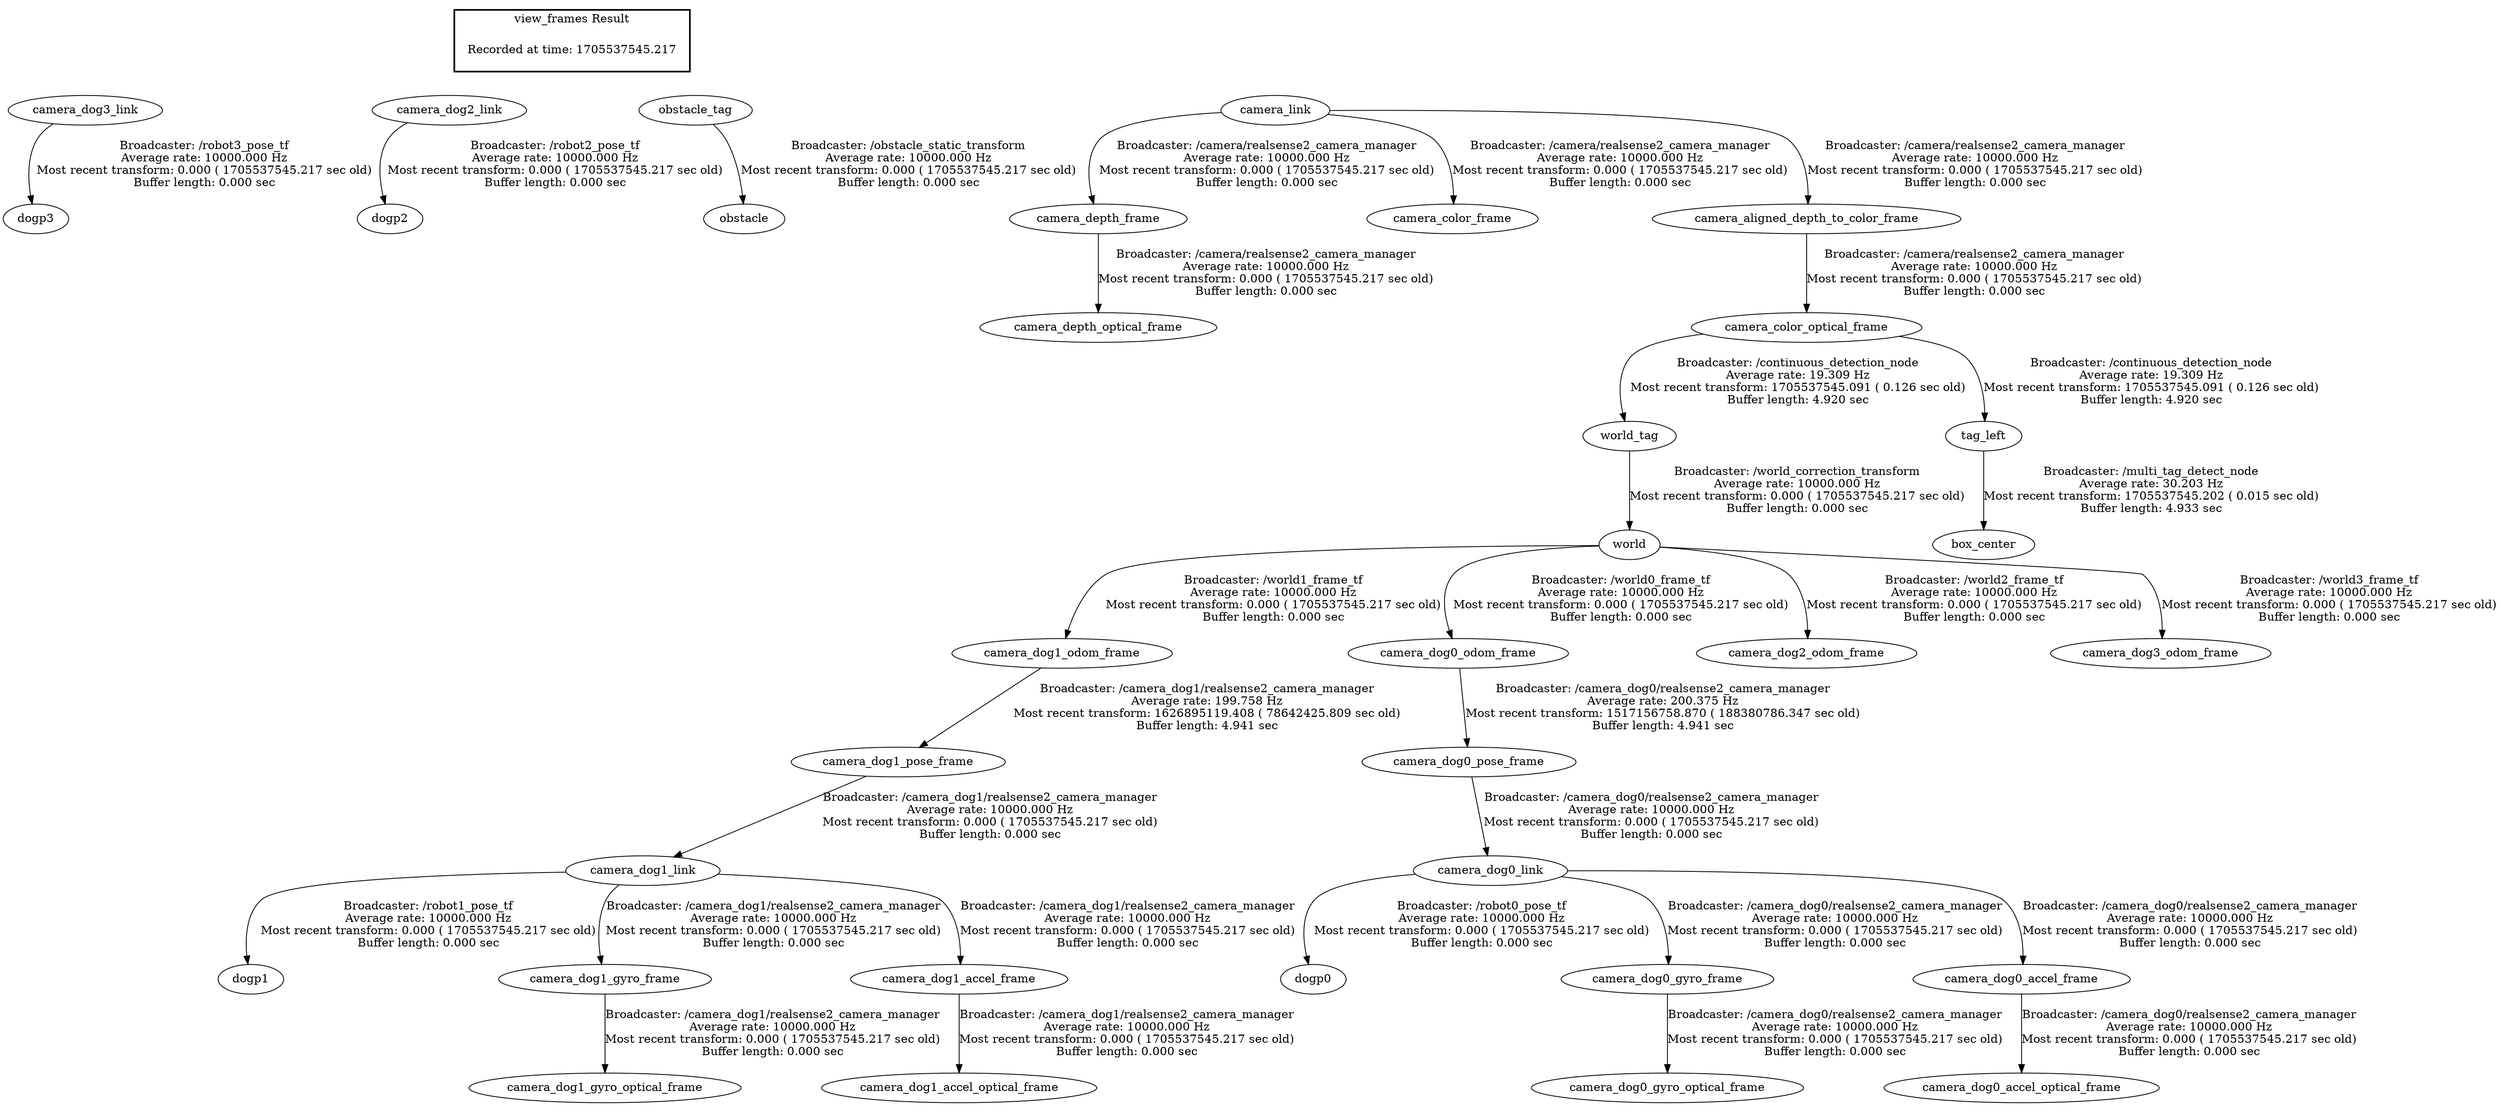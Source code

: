 digraph G {
"world_tag" -> "world"[label="Broadcaster: /world_correction_transform\nAverage rate: 10000.000 Hz\nMost recent transform: 0.000 ( 1705537545.217 sec old)\nBuffer length: 0.000 sec\n"];
"camera_color_optical_frame" -> "world_tag"[label="Broadcaster: /continuous_detection_node\nAverage rate: 19.309 Hz\nMost recent transform: 1705537545.091 ( 0.126 sec old)\nBuffer length: 4.920 sec\n"];
"camera_dog0_link" -> "dogp0"[label="Broadcaster: /robot0_pose_tf\nAverage rate: 10000.000 Hz\nMost recent transform: 0.000 ( 1705537545.217 sec old)\nBuffer length: 0.000 sec\n"];
"camera_dog0_pose_frame" -> "camera_dog0_link"[label="Broadcaster: /camera_dog0/realsense2_camera_manager\nAverage rate: 10000.000 Hz\nMost recent transform: 0.000 ( 1705537545.217 sec old)\nBuffer length: 0.000 sec\n"];
"camera_dog1_link" -> "dogp1"[label="Broadcaster: /robot1_pose_tf\nAverage rate: 10000.000 Hz\nMost recent transform: 0.000 ( 1705537545.217 sec old)\nBuffer length: 0.000 sec\n"];
"camera_dog1_pose_frame" -> "camera_dog1_link"[label="Broadcaster: /camera_dog1/realsense2_camera_manager\nAverage rate: 10000.000 Hz\nMost recent transform: 0.000 ( 1705537545.217 sec old)\nBuffer length: 0.000 sec\n"];
"camera_dog3_link" -> "dogp3"[label="Broadcaster: /robot3_pose_tf\nAverage rate: 10000.000 Hz\nMost recent transform: 0.000 ( 1705537545.217 sec old)\nBuffer length: 0.000 sec\n"];
"camera_dog2_link" -> "dogp2"[label="Broadcaster: /robot2_pose_tf\nAverage rate: 10000.000 Hz\nMost recent transform: 0.000 ( 1705537545.217 sec old)\nBuffer length: 0.000 sec\n"];
"world" -> "camera_dog1_odom_frame"[label="Broadcaster: /world1_frame_tf\nAverage rate: 10000.000 Hz\nMost recent transform: 0.000 ( 1705537545.217 sec old)\nBuffer length: 0.000 sec\n"];
"world" -> "camera_dog0_odom_frame"[label="Broadcaster: /world0_frame_tf\nAverage rate: 10000.000 Hz\nMost recent transform: 0.000 ( 1705537545.217 sec old)\nBuffer length: 0.000 sec\n"];
"world" -> "camera_dog2_odom_frame"[label="Broadcaster: /world2_frame_tf\nAverage rate: 10000.000 Hz\nMost recent transform: 0.000 ( 1705537545.217 sec old)\nBuffer length: 0.000 sec\n"];
"obstacle_tag" -> "obstacle"[label="Broadcaster: /obstacle_static_transform\nAverage rate: 10000.000 Hz\nMost recent transform: 0.000 ( 1705537545.217 sec old)\nBuffer length: 0.000 sec\n"];
"world" -> "camera_dog3_odom_frame"[label="Broadcaster: /world3_frame_tf\nAverage rate: 10000.000 Hz\nMost recent transform: 0.000 ( 1705537545.217 sec old)\nBuffer length: 0.000 sec\n"];
"camera_link" -> "camera_depth_frame"[label="Broadcaster: /camera/realsense2_camera_manager\nAverage rate: 10000.000 Hz\nMost recent transform: 0.000 ( 1705537545.217 sec old)\nBuffer length: 0.000 sec\n"];
"camera_depth_frame" -> "camera_depth_optical_frame"[label="Broadcaster: /camera/realsense2_camera_manager\nAverage rate: 10000.000 Hz\nMost recent transform: 0.000 ( 1705537545.217 sec old)\nBuffer length: 0.000 sec\n"];
"camera_link" -> "camera_color_frame"[label="Broadcaster: /camera/realsense2_camera_manager\nAverage rate: 10000.000 Hz\nMost recent transform: 0.000 ( 1705537545.217 sec old)\nBuffer length: 0.000 sec\n"];
"camera_aligned_depth_to_color_frame" -> "camera_color_optical_frame"[label="Broadcaster: /camera/realsense2_camera_manager\nAverage rate: 10000.000 Hz\nMost recent transform: 0.000 ( 1705537545.217 sec old)\nBuffer length: 0.000 sec\n"];
"camera_link" -> "camera_aligned_depth_to_color_frame"[label="Broadcaster: /camera/realsense2_camera_manager\nAverage rate: 10000.000 Hz\nMost recent transform: 0.000 ( 1705537545.217 sec old)\nBuffer length: 0.000 sec\n"];
"camera_color_optical_frame" -> "tag_left"[label="Broadcaster: /continuous_detection_node\nAverage rate: 19.309 Hz\nMost recent transform: 1705537545.091 ( 0.126 sec old)\nBuffer length: 4.920 sec\n"];
"tag_left" -> "box_center"[label="Broadcaster: /multi_tag_detect_node\nAverage rate: 30.203 Hz\nMost recent transform: 1705537545.202 ( 0.015 sec old)\nBuffer length: 4.933 sec\n"];
"camera_dog1_odom_frame" -> "camera_dog1_pose_frame"[label="Broadcaster: /camera_dog1/realsense2_camera_manager\nAverage rate: 199.758 Hz\nMost recent transform: 1626895119.408 ( 78642425.809 sec old)\nBuffer length: 4.941 sec\n"];
"camera_dog1_link" -> "camera_dog1_gyro_frame"[label="Broadcaster: /camera_dog1/realsense2_camera_manager\nAverage rate: 10000.000 Hz\nMost recent transform: 0.000 ( 1705537545.217 sec old)\nBuffer length: 0.000 sec\n"];
"camera_dog1_gyro_frame" -> "camera_dog1_gyro_optical_frame"[label="Broadcaster: /camera_dog1/realsense2_camera_manager\nAverage rate: 10000.000 Hz\nMost recent transform: 0.000 ( 1705537545.217 sec old)\nBuffer length: 0.000 sec\n"];
"camera_dog1_link" -> "camera_dog1_accel_frame"[label="Broadcaster: /camera_dog1/realsense2_camera_manager\nAverage rate: 10000.000 Hz\nMost recent transform: 0.000 ( 1705537545.217 sec old)\nBuffer length: 0.000 sec\n"];
"camera_dog1_accel_frame" -> "camera_dog1_accel_optical_frame"[label="Broadcaster: /camera_dog1/realsense2_camera_manager\nAverage rate: 10000.000 Hz\nMost recent transform: 0.000 ( 1705537545.217 sec old)\nBuffer length: 0.000 sec\n"];
"camera_dog0_odom_frame" -> "camera_dog0_pose_frame"[label="Broadcaster: /camera_dog0/realsense2_camera_manager\nAverage rate: 200.375 Hz\nMost recent transform: 1517156758.870 ( 188380786.347 sec old)\nBuffer length: 4.941 sec\n"];
"camera_dog0_link" -> "camera_dog0_gyro_frame"[label="Broadcaster: /camera_dog0/realsense2_camera_manager\nAverage rate: 10000.000 Hz\nMost recent transform: 0.000 ( 1705537545.217 sec old)\nBuffer length: 0.000 sec\n"];
"camera_dog0_gyro_frame" -> "camera_dog0_gyro_optical_frame"[label="Broadcaster: /camera_dog0/realsense2_camera_manager\nAverage rate: 10000.000 Hz\nMost recent transform: 0.000 ( 1705537545.217 sec old)\nBuffer length: 0.000 sec\n"];
"camera_dog0_link" -> "camera_dog0_accel_frame"[label="Broadcaster: /camera_dog0/realsense2_camera_manager\nAverage rate: 10000.000 Hz\nMost recent transform: 0.000 ( 1705537545.217 sec old)\nBuffer length: 0.000 sec\n"];
"camera_dog0_accel_frame" -> "camera_dog0_accel_optical_frame"[label="Broadcaster: /camera_dog0/realsense2_camera_manager\nAverage rate: 10000.000 Hz\nMost recent transform: 0.000 ( 1705537545.217 sec old)\nBuffer length: 0.000 sec\n"];
edge [style=invis];
 subgraph cluster_legend { style=bold; color=black; label ="view_frames Result";
"Recorded at time: 1705537545.217"[ shape=plaintext ] ;
 }->"camera_dog3_link";
edge [style=invis];
 subgraph cluster_legend { style=bold; color=black; label ="view_frames Result";
"Recorded at time: 1705537545.217"[ shape=plaintext ] ;
 }->"camera_dog2_link";
edge [style=invis];
 subgraph cluster_legend { style=bold; color=black; label ="view_frames Result";
"Recorded at time: 1705537545.217"[ shape=plaintext ] ;
 }->"obstacle_tag";
edge [style=invis];
 subgraph cluster_legend { style=bold; color=black; label ="view_frames Result";
"Recorded at time: 1705537545.217"[ shape=plaintext ] ;
 }->"camera_link";
}
